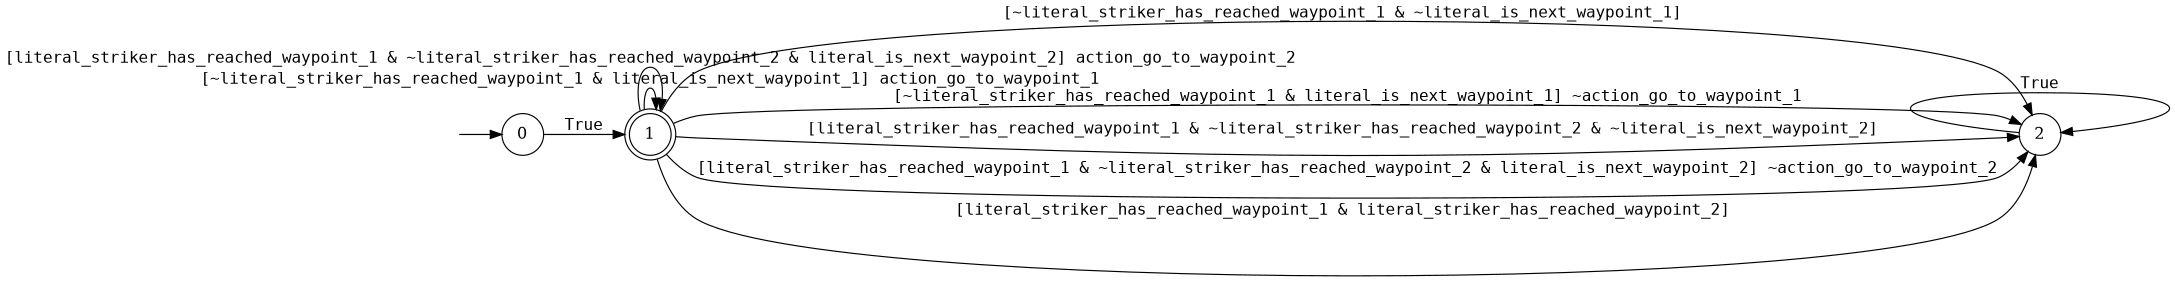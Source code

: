             digraph MONA_DFA {
             rankdir = LR;
             center = true;
             size = "14.5,20.5";
             edge [fontname = Courier];
             node [height = .5, width = .5];
             node [shape = doublecircle]; 1;
             node [shape = circle]; 1;
             init [shape = plaintext, label = ""];
init -> 0;
0 -> 1 [label="True"];
1 -> 2 [label="[~literal_striker_has_reached_waypoint_1 & ~literal_is_next_waypoint_1] "];
1 -> 2 [label="[~literal_striker_has_reached_waypoint_1 & literal_is_next_waypoint_1] ~action_go_to_waypoint_1"];
1 -> 1 [label="[~literal_striker_has_reached_waypoint_1 & literal_is_next_waypoint_1] action_go_to_waypoint_1"];
1 -> 2 [label="[literal_striker_has_reached_waypoint_1 & ~literal_striker_has_reached_waypoint_2 & ~literal_is_next_waypoint_2] "];
1 -> 2 [label="[literal_striker_has_reached_waypoint_1 & ~literal_striker_has_reached_waypoint_2 & literal_is_next_waypoint_2] ~action_go_to_waypoint_2"];
1 -> 1 [label="[literal_striker_has_reached_waypoint_1 & ~literal_striker_has_reached_waypoint_2 & literal_is_next_waypoint_2] action_go_to_waypoint_2"];
1 -> 2 [label="[literal_striker_has_reached_waypoint_1 & literal_striker_has_reached_waypoint_2] "];
2 -> 2 [label="True"];
}
